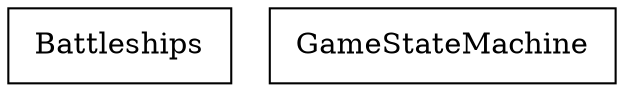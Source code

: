 digraph {
Battleships [ label=" Battleships " shape= box ]
GameStateMachine [ label=" GameStateMachine " shape= box ]

}
